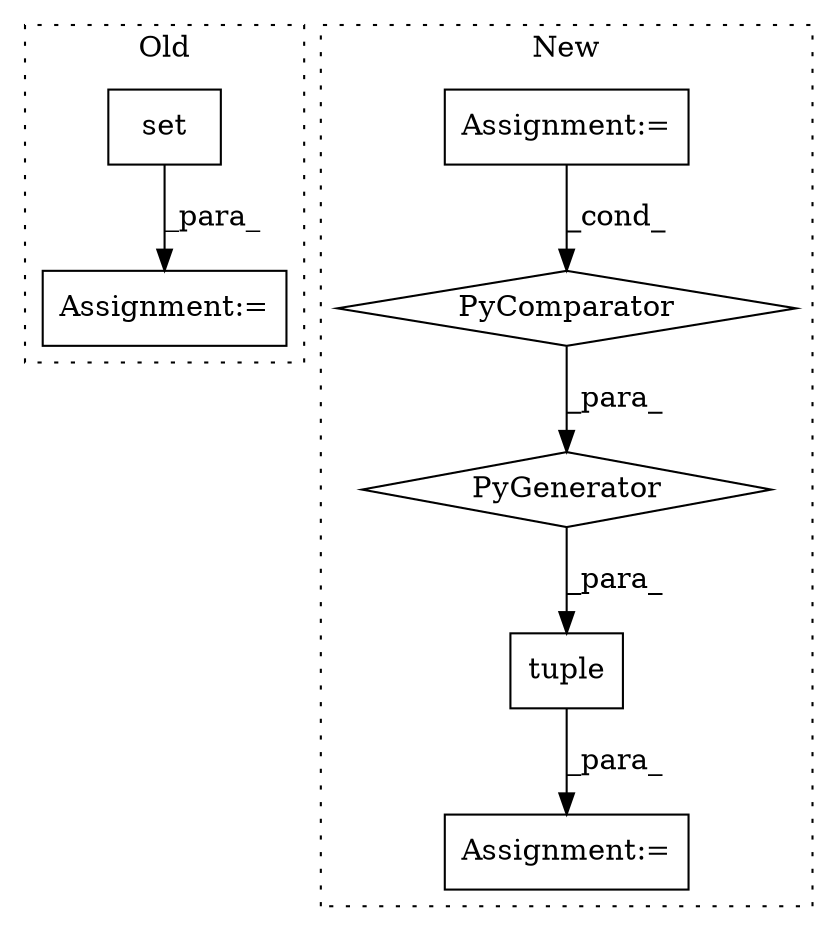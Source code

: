 digraph G {
subgraph cluster0 {
1 [label="set" a="32" s="1998" l="5" shape="box"];
4 [label="Assignment:=" a="7" s="2834" l="1" shape="box"];
label = "Old";
style="dotted";
}
subgraph cluster1 {
2 [label="tuple" a="32" s="1891,2046" l="15,-3" shape="box"];
3 [label="Assignment:=" a="7" s="1890" l="1" shape="box"];
5 [label="Assignment:=" a="7" s="2012" l="28" shape="box"];
6 [label="PyGenerator" a="107" s="1906" l="140" shape="diamond"];
7 [label="PyComparator" a="113" s="2012" l="28" shape="diamond"];
label = "New";
style="dotted";
}
1 -> 4 [label="_para_"];
2 -> 3 [label="_para_"];
5 -> 7 [label="_cond_"];
6 -> 2 [label="_para_"];
7 -> 6 [label="_para_"];
}